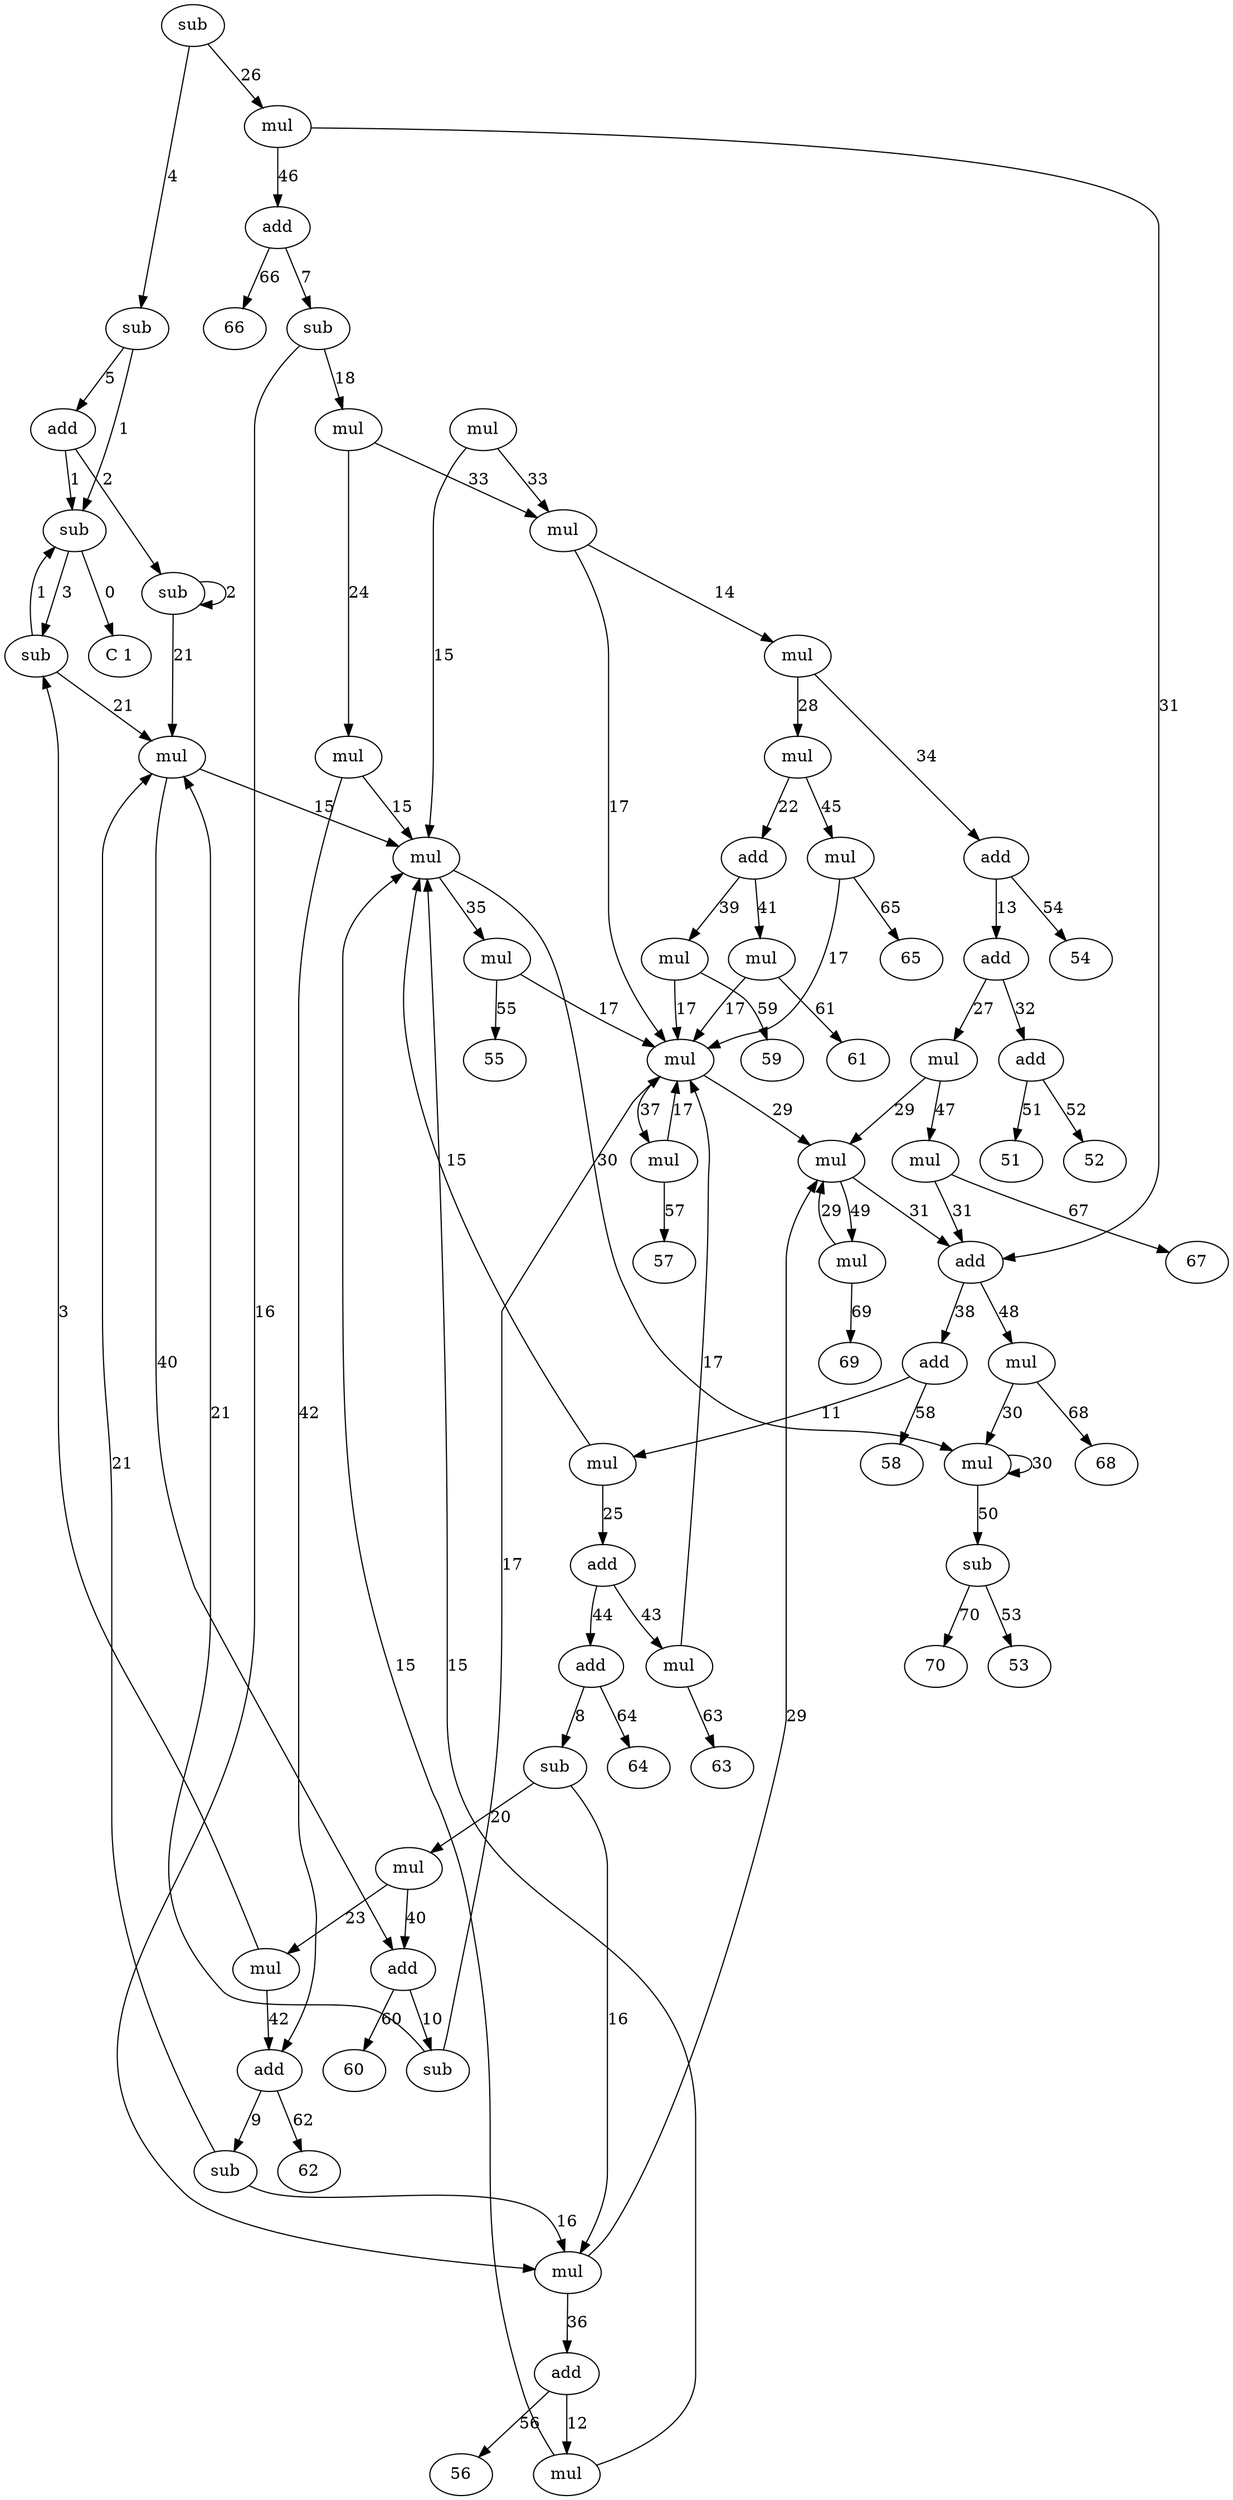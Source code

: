 digraph G {
0 [label="C 1"]
1 [label="sub"]
1 -> 3 [label="3"]
1 -> 0 [label="0"]
2 [label="sub"]
2 -> 2 [label="2"]
2 -> 21 [label="21"]
3 [label="sub"]
3 -> 1 [label="1"]
3 -> 21 [label="21"]
4 [label="sub"]
4 -> 5 [label="5"]
4 -> 1 [label="1"]
5 [label="add"]
5 -> 1 [label="1"]
5 -> 2 [label="2"]
6 [label="sub"]
6 -> 4 [label="4"]
6 -> 26 [label="26"]
7 [label="sub"]
7 -> 16 [label="16"]
7 -> 18 [label="18"]
8 [label="sub"]
8 -> 16 [label="16"]
8 -> 20 [label="20"]
9 [label="sub"]
9 -> 16 [label="16"]
9 -> 21 [label="21"]
10 [label="sub"]
10 -> 17 [label="17"]
10 -> 21 [label="21"]
11 [label="mul"]
11 -> 15 [label="15"]
11 -> 25 [label="25"]
12 [label="mul"]
12 -> 15 [label="15"]
12 -> 15 [label="15"]
13 [label="add"]
13 -> 27 [label="27"]
13 -> 32 [label="32"]
14 [label="mul"]
14 -> 28 [label="28"]
14 -> 34 [label="34"]
15 [label="mul"]
15 -> 30 [label="30"]
15 -> 35 [label="35"]
16 [label="mul"]
16 -> 29 [label="29"]
16 -> 36 [label="36"]
17 [label="mul"]
17 -> 29 [label="29"]
17 -> 37 [label="37"]
18 [label="mul"]
18 -> 24 [label="24"]
18 -> 33 [label="33"]
19 [label="mul"]
19 -> 15 [label="15"]
19 -> 33 [label="33"]
20 [label="mul"]
20 -> 23 [label="23"]
20 -> 40 [label="40"]
21 [label="mul"]
21 -> 15 [label="15"]
21 -> 40 [label="40"]
22 [label="add"]
22 -> 39 [label="39"]
22 -> 41 [label="41"]
23 [label="mul"]
23 -> 3 [label="3"]
23 -> 42 [label="42"]
24 [label="mul"]
24 -> 15 [label="15"]
24 -> 42 [label="42"]
25 [label="add"]
25 -> 43 [label="43"]
25 -> 44 [label="44"]
26 [label="mul"]
26 -> 31 [label="31"]
26 -> 46 [label="46"]
27 [label="mul"]
27 -> 29 [label="29"]
27 -> 47 [label="47"]
28 [label="mul"]
28 -> 22 [label="22"]
28 -> 45 [label="45"]
29 [label="mul"]
29 -> 31 [label="31"]
29 -> 49 [label="49"]
30 [label="mul"]
30 -> 30 [label="30"]
30 -> 50 [label="50"]
31 [label="add"]
31 -> 38 [label="38"]
31 -> 48 [label="48"]
32 [label="add"]
32 -> 51 [label="51"]
32 -> 52 [label="52"]
33 [label="mul"]
33 -> 14 [label="14"]
33 -> 17 [label="17"]
34 [label="add"]
34 -> 13 [label="13"]
34 -> 54 [label="54"]
35 [label="mul"]
35 -> 17 [label="17"]
35 -> 55 [label="55"]
36 [label="add"]
36 -> 12 [label="12"]
36 -> 56 [label="56"]
37 [label="mul"]
37 -> 17 [label="17"]
37 -> 57 [label="57"]
38 [label="add"]
38 -> 11 [label="11"]
38 -> 58 [label="58"]
39 [label="mul"]
39 -> 17 [label="17"]
39 -> 59 [label="59"]
40 [label="add"]
40 -> 10 [label="10"]
40 -> 60 [label="60"]
41 [label="mul"]
41 -> 17 [label="17"]
41 -> 61 [label="61"]
42 [label="add"]
42 -> 9 [label="9"]
42 -> 62 [label="62"]
43 [label="mul"]
43 -> 17 [label="17"]
43 -> 63 [label="63"]
44 [label="add"]
44 -> 8 [label="8"]
44 -> 64 [label="64"]
45 [label="mul"]
45 -> 17 [label="17"]
45 -> 65 [label="65"]
46 [label="add"]
46 -> 7 [label="7"]
46 -> 66 [label="66"]
47 [label="mul"]
47 -> 31 [label="31"]
47 -> 67 [label="67"]
48 [label="mul"]
48 -> 30 [label="30"]
48 -> 68 [label="68"]
49 [label="mul"]
49 -> 29 [label="29"]
49 -> 69 [label="69"]
50 [label="sub"]
50 -> 53 [label="53"]
50 -> 70 [label="70"]
}
